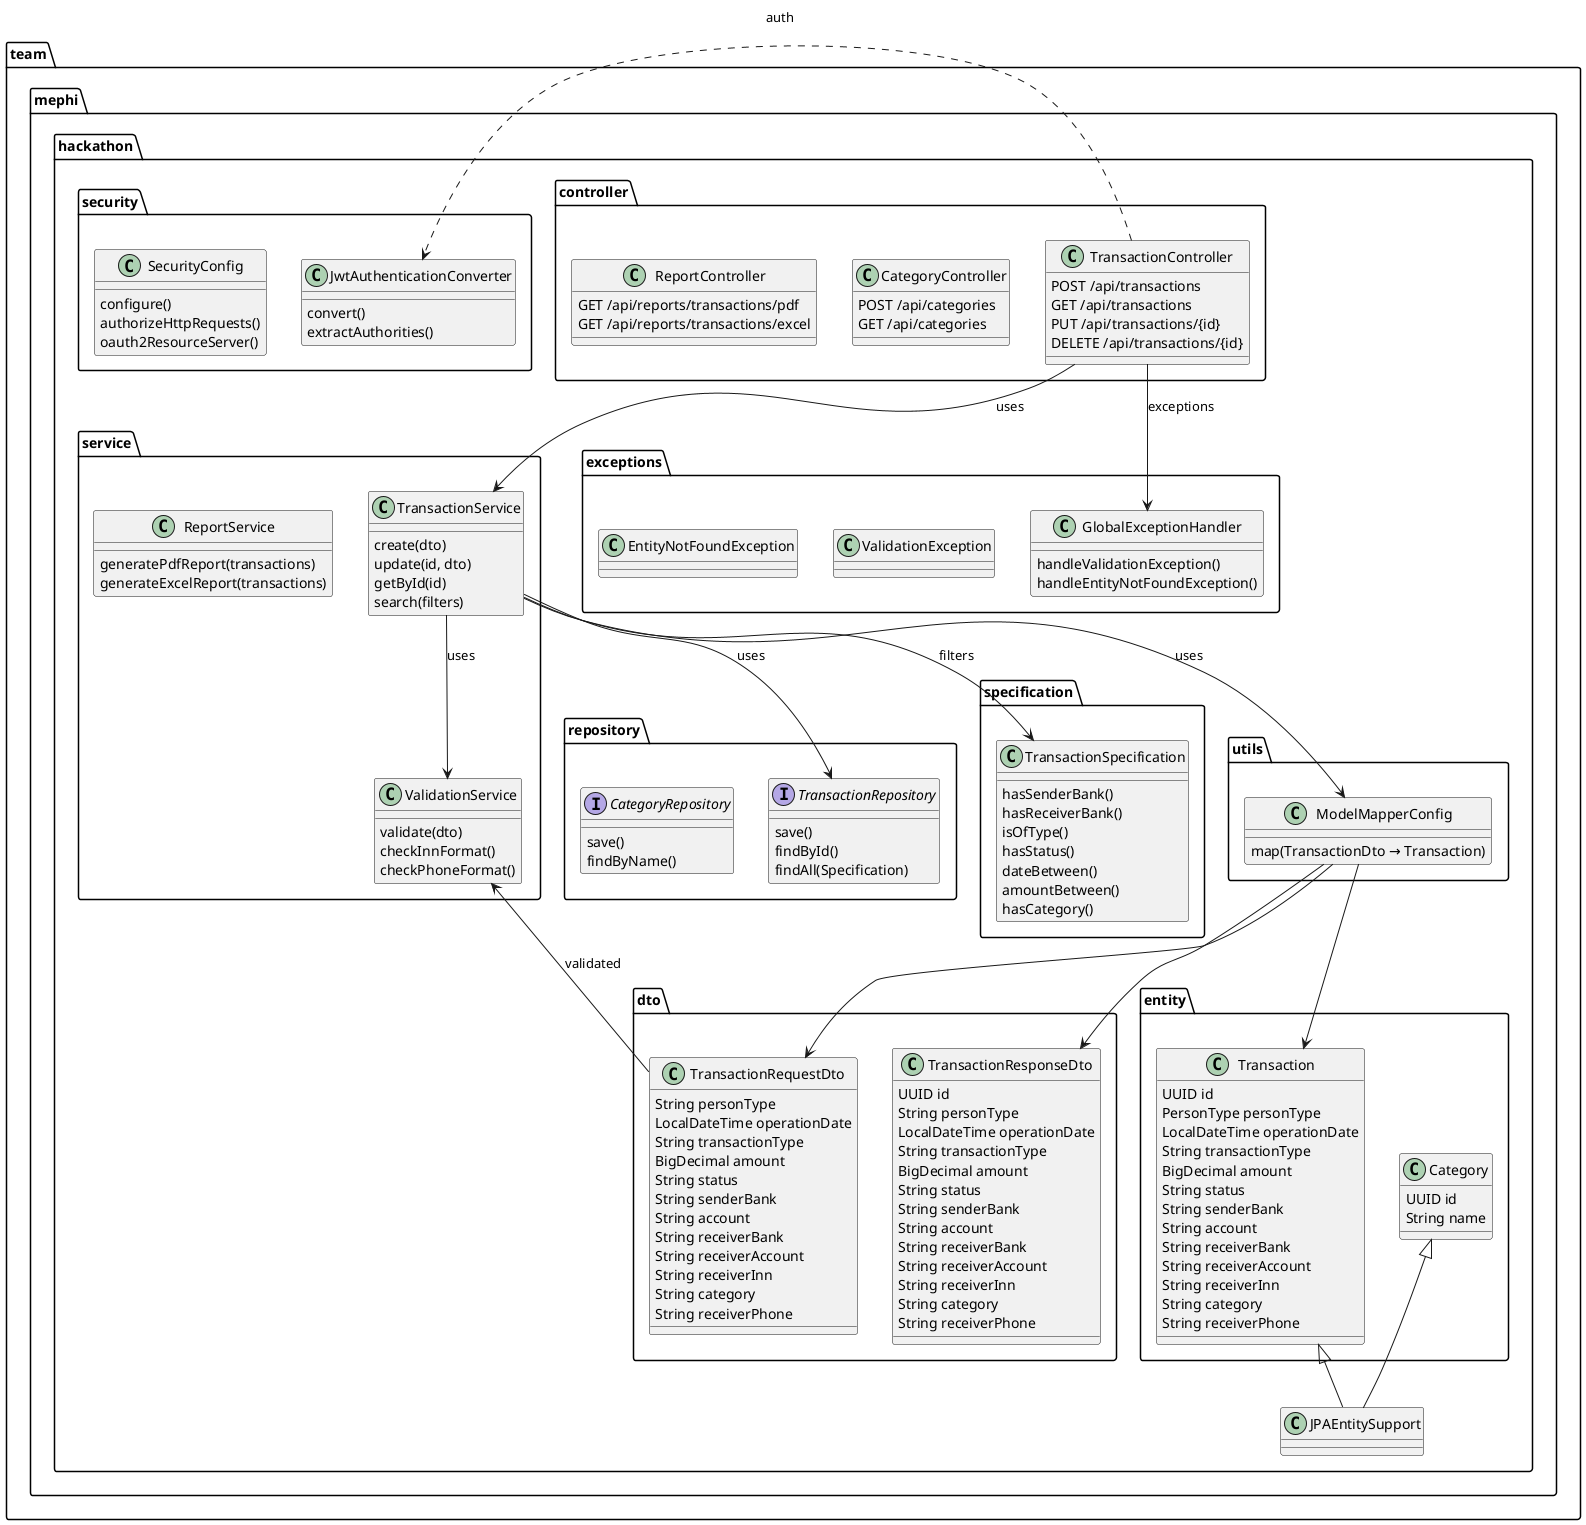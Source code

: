 @startuml
skinparam classAttributeIconSize 0

package "team.mephi.hackathon" {
  package "dto" {
    class TransactionRequestDto {
      String personType
      LocalDateTime operationDate
      String transactionType
      BigDecimal amount
      String status
      String senderBank
      String account
      String receiverBank
      String receiverAccount
      String receiverInn
      String category
      String receiverPhone
    }

    class TransactionResponseDto {
      UUID id
      String personType
      LocalDateTime operationDate
      String transactionType
      BigDecimal amount
      String status
      String senderBank
      String account
      String receiverBank
      String receiverAccount
      String receiverInn
      String category
      String receiverPhone
    }
  }

  package "entity" {
    class Transaction {
      UUID id
      PersonType personType
      LocalDateTime operationDate
      String transactionType
      BigDecimal amount
      String status
      String senderBank
      String account
      String receiverBank
      String receiverAccount
      String receiverInn
      String category
      String receiverPhone
    }

    class Category {
      UUID id
      String name
    }
  }

  package "repository" {
    interface TransactionRepository {
      save()
      findById()
      findAll(Specification)
    }

    interface CategoryRepository {
      save()
      findByName()
    }
  }

  package "service" {
    class TransactionService {
      create(dto)
      update(id, dto)
      getById(id)
      search(filters)
    }

    class ValidationService {
      validate(dto)
      checkInnFormat()
      checkPhoneFormat()
    }

    class ReportService {
      generatePdfReport(transactions)
      generateExcelReport(transactions)
    }
  }

  package "controller" {
    class TransactionController {
      POST /api/transactions
      GET /api/transactions
      PUT /api/transactions/{id}
      DELETE /api/transactions/{id}
    }

    class CategoryController {
      POST /api/categories
      GET /api/categories
    }

    class ReportController {
      GET /api/reports/transactions/pdf
      GET /api/reports/transactions/excel
    }
  }

  package "exceptions" {
    class GlobalExceptionHandler {
      handleValidationException()
      handleEntityNotFoundException()
    }

    class ValidationException
    class EntityNotFoundException
  }

  package "specification" {
    class TransactionSpecification {
      hasSenderBank()
      hasReceiverBank()
      isOfType()
      hasStatus()
      dateBetween()
      amountBetween()
      hasCategory()
    }
  }

  package "security" {
    class SecurityConfig {
      configure()
      authorizeHttpRequests()
      oauth2ResourceServer()
    }

    class JwtAuthenticationConverter {
      convert()
      extractAuthorities()
    }
  }

  package "utils" {
    class ModelMapperConfig {
      map(TransactionDto → Transaction)
    }
  }

  ' --- Relationships ---
  TransactionController --> TransactionService : uses
  TransactionService --> TransactionRepository : uses
  TransactionService --> ValidationService : uses
  TransactionService --> ModelMapperConfig : uses

  TransactionController --> GlobalExceptionHandler : exceptions

  ModelMapperConfig --> TransactionRequestDto
  ModelMapperConfig --> Transaction
  ModelMapperConfig --> TransactionResponseDto

  TransactionController .> JwtAuthenticationConverter : auth

  Transaction <|-- JPAEntitySupport
  Category <|-- JPAEntitySupport

  TransactionRequestDto --> ValidationService : validated
  TransactionService --> TransactionSpecification : filters

@enduml
